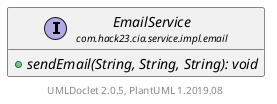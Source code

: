 @startuml
    set namespaceSeparator none
    hide empty fields
    hide empty methods

    interface "<size:14>EmailService\n<size:10>com.hack23.cia.service.impl.email" as com.hack23.cia.service.impl.email.EmailService [[EmailService.html]] {
        {abstract} +sendEmail(String, String, String): void
    }

    center footer UMLDoclet 2.0.5, PlantUML 1.2019.08
@enduml
